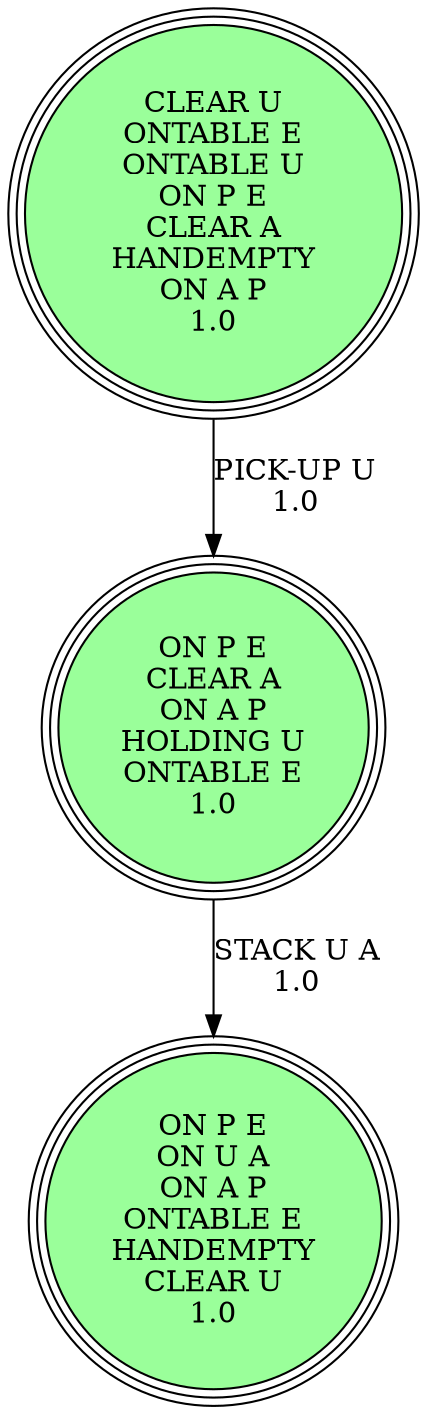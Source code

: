 digraph {
"CLEAR U\nONTABLE E\nONTABLE U\nON P E\nCLEAR A\nHANDEMPTY\nON A P\n1.0\n" -> "ON P E\nCLEAR A\nON A P\nHOLDING U\nONTABLE E\n1.0\n"[label="PICK-UP U\n1.0\n"];
"ON P E\nCLEAR A\nON A P\nHOLDING U\nONTABLE E\n1.0\n" -> "ON P E\nON U A\nON A P\nONTABLE E\nHANDEMPTY\nCLEAR U\n1.0\n"[label="STACK U A\n1.0\n"];
"ON P E\nON U A\nON A P\nONTABLE E\nHANDEMPTY\nCLEAR U\n1.0\n" [shape=circle, style=filled, fillcolor=palegreen1, peripheries=3];
"CLEAR U\nONTABLE E\nONTABLE U\nON P E\nCLEAR A\nHANDEMPTY\nON A P\n1.0\n" [shape=circle, style=filled, fillcolor=palegreen1, peripheries=3];
"ON P E\nON U A\nON A P\nONTABLE E\nHANDEMPTY\nCLEAR U\n1.0\n" [shape=circle, style=filled, fillcolor=palegreen1, peripheries=3];
"ON P E\nCLEAR A\nON A P\nHOLDING U\nONTABLE E\n1.0\n" [shape=circle, style=filled, fillcolor=palegreen1, peripheries=3];
}
